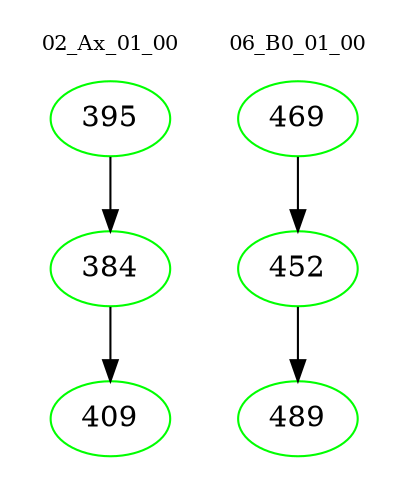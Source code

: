 digraph{
subgraph cluster_0 {
color = white
label = "02_Ax_01_00";
fontsize=10;
T0_395 [label="395", color="green"]
T0_395 -> T0_384 [color="black"]
T0_384 [label="384", color="green"]
T0_384 -> T0_409 [color="black"]
T0_409 [label="409", color="green"]
}
subgraph cluster_1 {
color = white
label = "06_B0_01_00";
fontsize=10;
T1_469 [label="469", color="green"]
T1_469 -> T1_452 [color="black"]
T1_452 [label="452", color="green"]
T1_452 -> T1_489 [color="black"]
T1_489 [label="489", color="green"]
}
}
